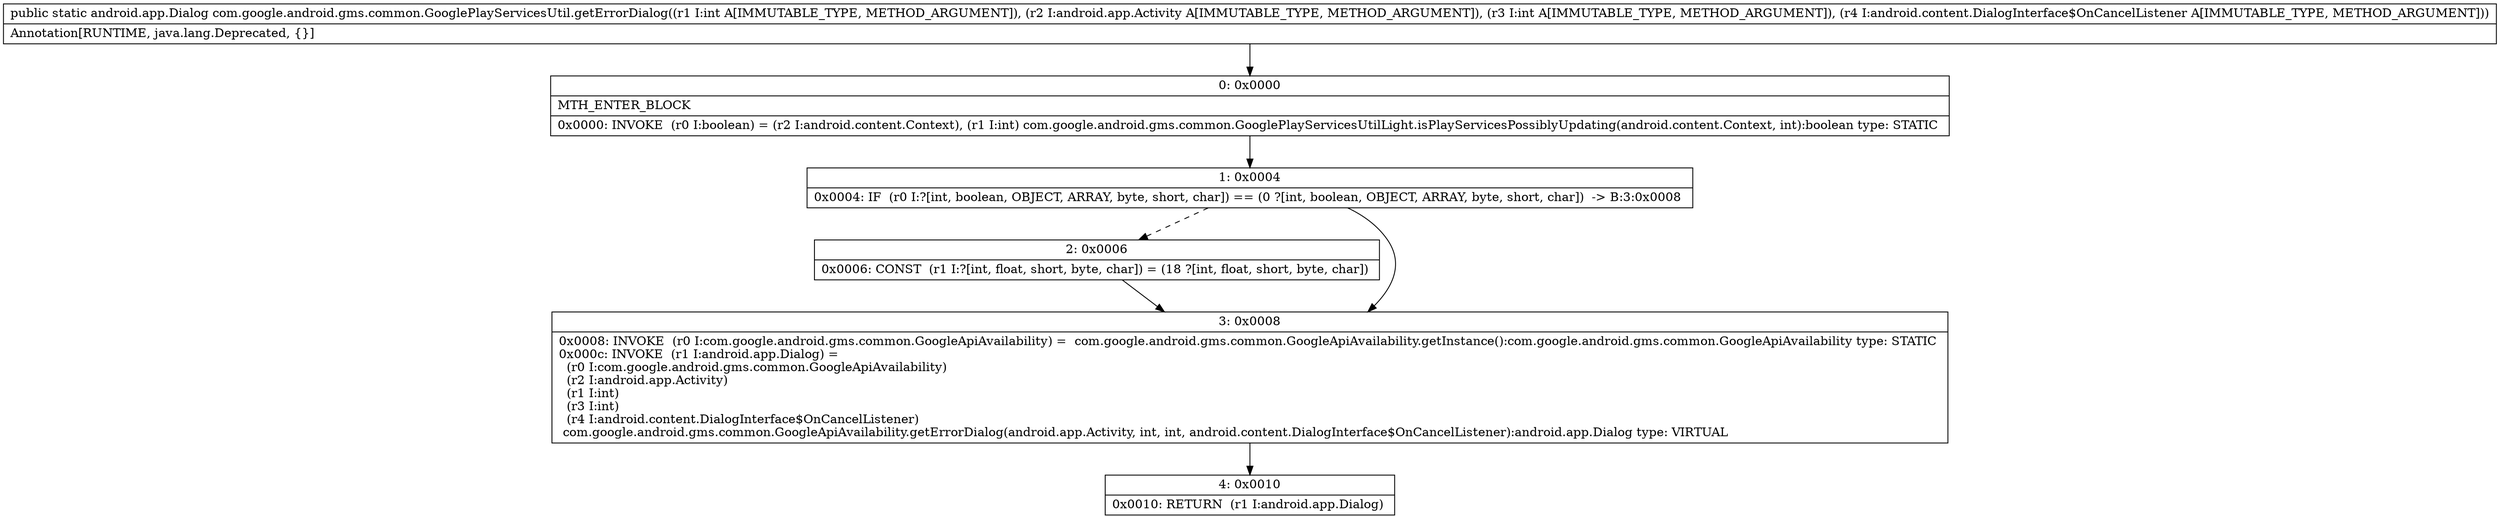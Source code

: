 digraph "CFG forcom.google.android.gms.common.GooglePlayServicesUtil.getErrorDialog(ILandroid\/app\/Activity;ILandroid\/content\/DialogInterface$OnCancelListener;)Landroid\/app\/Dialog;" {
Node_0 [shape=record,label="{0\:\ 0x0000|MTH_ENTER_BLOCK\l|0x0000: INVOKE  (r0 I:boolean) = (r2 I:android.content.Context), (r1 I:int) com.google.android.gms.common.GooglePlayServicesUtilLight.isPlayServicesPossiblyUpdating(android.content.Context, int):boolean type: STATIC \l}"];
Node_1 [shape=record,label="{1\:\ 0x0004|0x0004: IF  (r0 I:?[int, boolean, OBJECT, ARRAY, byte, short, char]) == (0 ?[int, boolean, OBJECT, ARRAY, byte, short, char])  \-\> B:3:0x0008 \l}"];
Node_2 [shape=record,label="{2\:\ 0x0006|0x0006: CONST  (r1 I:?[int, float, short, byte, char]) = (18 ?[int, float, short, byte, char]) \l}"];
Node_3 [shape=record,label="{3\:\ 0x0008|0x0008: INVOKE  (r0 I:com.google.android.gms.common.GoogleApiAvailability) =  com.google.android.gms.common.GoogleApiAvailability.getInstance():com.google.android.gms.common.GoogleApiAvailability type: STATIC \l0x000c: INVOKE  (r1 I:android.app.Dialog) = \l  (r0 I:com.google.android.gms.common.GoogleApiAvailability)\l  (r2 I:android.app.Activity)\l  (r1 I:int)\l  (r3 I:int)\l  (r4 I:android.content.DialogInterface$OnCancelListener)\l com.google.android.gms.common.GoogleApiAvailability.getErrorDialog(android.app.Activity, int, int, android.content.DialogInterface$OnCancelListener):android.app.Dialog type: VIRTUAL \l}"];
Node_4 [shape=record,label="{4\:\ 0x0010|0x0010: RETURN  (r1 I:android.app.Dialog) \l}"];
MethodNode[shape=record,label="{public static android.app.Dialog com.google.android.gms.common.GooglePlayServicesUtil.getErrorDialog((r1 I:int A[IMMUTABLE_TYPE, METHOD_ARGUMENT]), (r2 I:android.app.Activity A[IMMUTABLE_TYPE, METHOD_ARGUMENT]), (r3 I:int A[IMMUTABLE_TYPE, METHOD_ARGUMENT]), (r4 I:android.content.DialogInterface$OnCancelListener A[IMMUTABLE_TYPE, METHOD_ARGUMENT]))  | Annotation[RUNTIME, java.lang.Deprecated, \{\}]\l}"];
MethodNode -> Node_0;
Node_0 -> Node_1;
Node_1 -> Node_2[style=dashed];
Node_1 -> Node_3;
Node_2 -> Node_3;
Node_3 -> Node_4;
}

